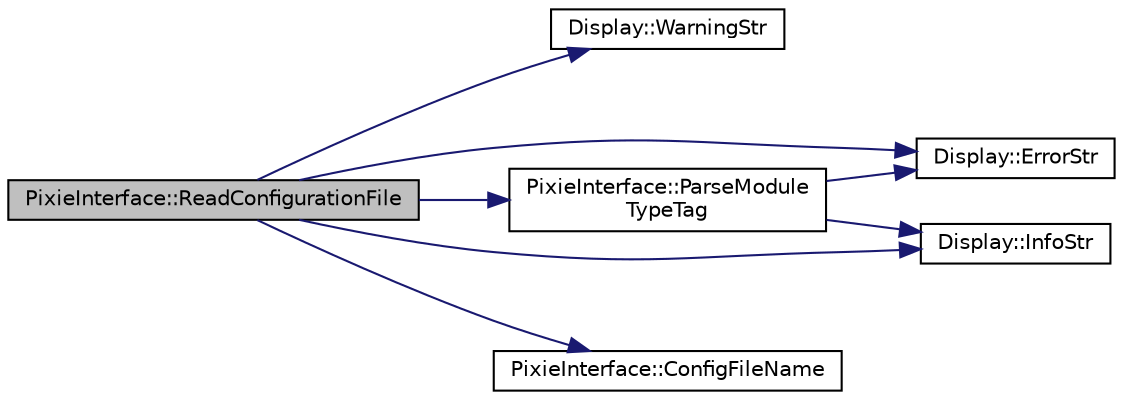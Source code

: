 digraph "PixieInterface::ReadConfigurationFile"
{
  edge [fontname="Helvetica",fontsize="10",labelfontname="Helvetica",labelfontsize="10"];
  node [fontname="Helvetica",fontsize="10",shape=record];
  rankdir="LR";
  Node1 [label="PixieInterface::ReadConfigurationFile",height=0.2,width=0.4,color="black", fillcolor="grey75", style="filled", fontcolor="black"];
  Node1 -> Node2 [color="midnightblue",fontsize="10",style="solid",fontname="Helvetica"];
  Node2 [label="Display::WarningStr",height=0.2,width=0.4,color="black", fillcolor="white", style="filled",URL="$da/d6a/namespace_display.html#a0ca7c8835e858cf0b1e0cce72a41ab9c"];
  Node1 -> Node3 [color="midnightblue",fontsize="10",style="solid",fontname="Helvetica"];
  Node3 [label="PixieInterface::ParseModule\lTypeTag",height=0.2,width=0.4,color="black", fillcolor="white", style="filled",URL="$d9/dc6/class_pixie_interface.html#a86056a241ef47239298a58e395dd284e",tooltip="Parses the input from configuration file for the ModuleType tag. "];
  Node3 -> Node4 [color="midnightblue",fontsize="10",style="solid",fontname="Helvetica"];
  Node4 [label="Display::ErrorStr",height=0.2,width=0.4,color="black", fillcolor="white", style="filled",URL="$da/d6a/namespace_display.html#a762315ce58efcb1203edfcb74158f59b"];
  Node3 -> Node5 [color="midnightblue",fontsize="10",style="solid",fontname="Helvetica"];
  Node5 [label="Display::InfoStr",height=0.2,width=0.4,color="black", fillcolor="white", style="filled",URL="$da/d6a/namespace_display.html#a20a513965bcf1147a5e50247c7bfcd5a"];
  Node1 -> Node4 [color="midnightblue",fontsize="10",style="solid",fontname="Helvetica"];
  Node1 -> Node5 [color="midnightblue",fontsize="10",style="solid",fontname="Helvetica"];
  Node1 -> Node6 [color="midnightblue",fontsize="10",style="solid",fontname="Helvetica"];
  Node6 [label="PixieInterface::ConfigFileName",height=0.2,width=0.4,color="black", fillcolor="white", style="filled",URL="$d9/dc6/class_pixie_interface.html#a79f0865de7d2dbbca5549464cf160396",tooltip="Convert a configuration string to be relative to PixieBaseDir unless it begins with a ..."];
}
